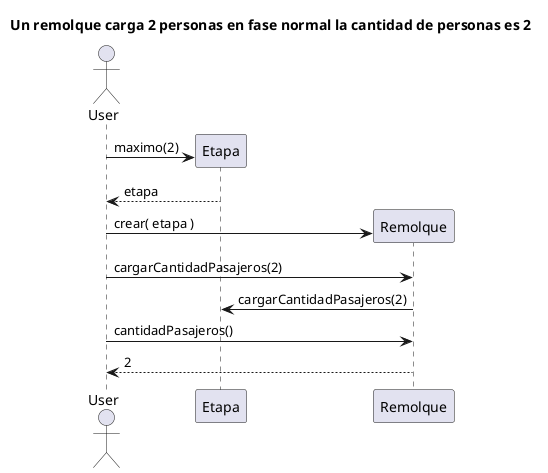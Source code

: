 @startuml

title Un remolque carga 2 personas en fase normal la cantidad de personas es 2

actor User

User -> Etapa **: maximo(2)
return etapa
User -> Remolque **: crear( etapa )
User -> Remolque: cargarCantidadPasajeros(2)
Remolque -> Etapa: cargarCantidadPasajeros(2)
User -> Remolque: cantidadPasajeros()
return 2

@enduml
